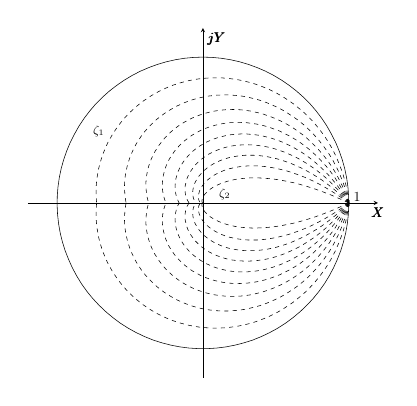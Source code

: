 % This file was created by matlab2tikz.
%
%The latest updates can be retrieved from
%  http://www.mathworks.com/matlabcentral/fileexchange/22022-matlab2tikz-matlab2tikz
%where you can also make suggestions and rate matlab2tikz.
%
\begin{tikzpicture}[scale = 0.5]

\begin{axis}[%
  axis lines=center,
  width=3.5in,
  height=3.5in,
  scale only axis,
  xmin=-1.2,
  xmax=1.2,
  ymin=-1.2,
  ymax=1.2,
  xtick={1},
  ytick=\empty,
  %xticklabels={},
  xticklabel style={anchor=south west},
  x label style={anchor=north},
  xlabel={$\pmb{X}$},
  ylabel={$\pmb{jY}$}
]
\addplot [color=black, forget plot]
  table[row sep=crcr]{%
0	1\\
0.063	0.998\\
0.127	0.992\\
0.189	0.982\\
0.251	0.968\\
0.312	0.95\\
0.372	0.928\\
0.43	0.903\\
0.486	0.874\\
0.541	0.841\\
0.593	0.805\\
0.643	0.766\\
0.69	0.724\\
0.735	0.679\\
0.776	0.631\\
0.815	0.58\\
0.85	0.527\\
0.881	0.472\\
0.91	0.415\\
0.934	0.357\\
0.955	0.297\\
0.972	0.236\\
0.985	0.174\\
0.994	0.111\\
0.999	0.048\\
1.0	-0.016\\
0.997	-0.079\\
0.99	-0.142\\
0.979	-0.205\\
0.964	-0.266\\
0.945	-0.327\\
0.922	-0.386\\
0.896	-0.444\\
0.866	-0.5\\
0.833	-0.554\\
0.796	-0.606\\
0.756	-0.655\\
0.713	-0.701\\
0.667	-0.745\\
0.618	-0.786\\
0.567	-0.824\\
0.514	-0.858\\
0.458	-0.889\\
0.401	-0.916\\
0.342	-0.94\\
0.282	-0.959\\
0.22	-0.975\\
0.158	-0.987\\
0.095	-0.995\\
0.032	-0.999\\
-0.032	-0.999\\
-0.095	-0.995\\
-0.158	-0.987\\
-0.22	-0.975\\
-0.282	-0.959\\
-0.342	-0.94\\
-0.401	-0.916\\
-0.458	-0.889\\
-0.514	-0.858\\
-0.567	-0.824\\
-0.618	-0.786\\
-0.667	-0.745\\
-0.713	-0.701\\
-0.756	-0.655\\
-0.796	-0.606\\
-0.833	-0.554\\
-0.866	-0.5\\
-0.896	-0.444\\
-0.922	-0.386\\
-0.945	-0.327\\
-0.964	-0.266\\
-0.979	-0.205\\
-0.99	-0.142\\
-0.997	-0.079\\
-1.0	-0.016\\
-0.999	0.048\\
-0.994	0.111\\
-0.985	0.174\\
-0.972	0.236\\
-0.955	0.297\\
-0.934	0.357\\
-0.91	0.415\\
-0.881	0.472\\
-0.85	0.527\\
-0.815	0.58\\
-0.776	0.631\\
-0.735	0.679\\
-0.69	0.724\\
-0.643	0.766\\
-0.593	0.805\\
-0.541	0.841\\
-0.486	0.874\\
-0.43	0.903\\
-0.372	0.928\\
-0.312	0.95\\
-0.251	0.968\\
-0.189	0.982\\
-0.127	0.992\\
-0.063	0.998\\
-2.449e-16	1\\
};
\addplot [color=black, dashed, forget plot]
  table[row sep=crcr]{%
1	0\\
0.996	0.031\\
0.992	0.062\\
0.986	0.093\\
0.98	0.124\\
0.972	0.154\\
0.964	0.184\\
0.955	0.213\\
0.944	0.242\\
0.933	0.271\\
0.921	0.299\\
0.909	0.327\\
0.895	0.354\\
0.881	0.381\\
0.866	0.407\\
0.85	0.433\\
0.833	0.458\\
0.816	0.482\\
0.798	0.506\\
0.779	0.529\\
0.76	0.552\\
0.739	0.574\\
0.719	0.595\\
0.698	0.615\\
0.676	0.635\\
0.653	0.653\\
0.631	0.672\\
0.607	0.689\\
0.583	0.705\\
0.559	0.721\\
0.535	0.736\\
0.51	0.75\\
0.484	0.763\\
0.459	0.776\\
0.433	0.787\\
0.406	0.798\\
0.38	0.808\\
0.353	0.817\\
0.327	0.825\\
0.299	0.832\\
0.272	0.838\\
0.245	0.844\\
0.218	0.848\\
0.19	0.852\\
0.163	0.855\\
0.136	0.857\\
0.108	0.858\\
0.081	0.858\\
0.054	0.858\\
0.027	0.856\\
5.229e-17	0.854\\
-0.027	0.851\\
-0.053	0.847\\
-0.08	0.842\\
-0.106	0.837\\
-0.131	0.83\\
-0.157	0.823\\
-0.182	0.815\\
-0.207	0.807\\
-0.232	0.797\\
-0.256	0.787\\
-0.279	0.776\\
-0.303	0.764\\
-0.326	0.752\\
-0.348	0.739\\
-0.37	0.726\\
-0.391	0.711\\
-0.412	0.697\\
-0.432	0.681\\
-0.452	0.665\\
-0.471	0.649\\
-0.49	0.631\\
-0.508	0.614\\
-0.525	0.596\\
-0.542	0.577\\
-0.558	0.558\\
-0.573	0.539\\
-0.588	0.519\\
-0.602	0.498\\
-0.616	0.478\\
-0.628	0.457\\
-0.64	0.435\\
-0.652	0.414\\
-0.662	0.392\\
-0.672	0.37\\
-0.681	0.347\\
-0.69	0.325\\
-0.697	0.302\\
-0.704	0.279\\
-0.71	0.256\\
-0.716	0.233\\
-0.72	0.209\\
-0.724	0.186\\
-0.728	0.163\\
-0.73	0.139\\
-0.732	0.116\\
-0.733	0.093\\
-0.733	0.069\\
-0.732	0.046\\
-0.731	0.023\\
-0.729	8.931e-17\\
};
\addplot [color=black, dashed, forget plot]
  table[row sep=crcr]{%
1	-0\\
0.996	-0.031\\
0.992	-0.062\\
0.986	-0.093\\
0.98	-0.124\\
0.972	-0.154\\
0.964	-0.184\\
0.955	-0.213\\
0.944	-0.242\\
0.933	-0.271\\
0.921	-0.299\\
0.909	-0.327\\
0.895	-0.354\\
0.881	-0.381\\
0.866	-0.407\\
0.85	-0.433\\
0.833	-0.458\\
0.816	-0.482\\
0.798	-0.506\\
0.779	-0.529\\
0.76	-0.552\\
0.739	-0.574\\
0.719	-0.595\\
0.698	-0.615\\
0.676	-0.635\\
0.653	-0.653\\
0.631	-0.672\\
0.607	-0.689\\
0.583	-0.705\\
0.559	-0.721\\
0.535	-0.736\\
0.51	-0.75\\
0.484	-0.763\\
0.459	-0.776\\
0.433	-0.787\\
0.406	-0.798\\
0.38	-0.808\\
0.353	-0.817\\
0.327	-0.825\\
0.299	-0.832\\
0.272	-0.838\\
0.245	-0.844\\
0.218	-0.848\\
0.19	-0.852\\
0.163	-0.855\\
0.136	-0.857\\
0.108	-0.858\\
0.081	-0.858\\
0.054	-0.858\\
0.027	-0.856\\
5.229e-17	-0.854\\
-0.027	-0.851\\
-0.053	-0.847\\
-0.08	-0.842\\
-0.106	-0.837\\
-0.131	-0.83\\
-0.157	-0.823\\
-0.182	-0.815\\
-0.207	-0.807\\
-0.232	-0.797\\
-0.256	-0.787\\
-0.279	-0.776\\
-0.303	-0.764\\
-0.326	-0.752\\
-0.348	-0.739\\
-0.37	-0.726\\
-0.391	-0.711\\
-0.412	-0.697\\
-0.432	-0.681\\
-0.452	-0.665\\
-0.471	-0.649\\
-0.49	-0.631\\
-0.508	-0.614\\
-0.525	-0.596\\
-0.542	-0.577\\
-0.558	-0.558\\
-0.573	-0.539\\
-0.588	-0.519\\
-0.602	-0.498\\
-0.616	-0.478\\
-0.628	-0.457\\
-0.64	-0.435\\
-0.652	-0.414\\
-0.662	-0.392\\
-0.672	-0.37\\
-0.681	-0.347\\
-0.69	-0.325\\
-0.697	-0.302\\
-0.704	-0.279\\
-0.71	-0.256\\
-0.716	-0.233\\
-0.72	-0.209\\
-0.724	-0.186\\
-0.728	-0.163\\
-0.73	-0.139\\
-0.732	-0.116\\
-0.733	-0.093\\
-0.733	-0.069\\
-0.732	-0.046\\
-0.731	-0.023\\
-0.729	-8.931e-17\\
};
\addplot [color=black, dashed, forget plot]
  table[row sep=crcr]{%
1	0\\
0.993	0.031\\
0.985	0.062\\
0.977	0.092\\
0.967	0.122\\
0.957	0.151\\
0.945	0.18\\
0.933	0.209\\
0.92	0.236\\
0.906	0.263\\
0.892	0.29\\
0.877	0.316\\
0.861	0.341\\
0.844	0.365\\
0.827	0.389\\
0.809	0.412\\
0.791	0.435\\
0.772	0.456\\
0.752	0.477\\
0.732	0.498\\
0.712	0.517\\
0.691	0.536\\
0.669	0.554\\
0.647	0.571\\
0.625	0.587\\
0.602	0.602\\
0.579	0.617\\
0.556	0.631\\
0.533	0.644\\
0.509	0.656\\
0.485	0.667\\
0.461	0.678\\
0.436	0.688\\
0.412	0.697\\
0.387	0.705\\
0.363	0.712\\
0.338	0.718\\
0.313	0.724\\
0.289	0.729\\
0.264	0.733\\
0.239	0.736\\
0.214	0.738\\
0.19	0.74\\
0.166	0.741\\
0.141	0.741\\
0.117	0.74\\
0.093	0.739\\
0.07	0.736\\
0.046	0.734\\
0.023	0.73\\
4.444e-17	0.726\\
-0.023	0.721\\
-0.045	0.715\\
-0.067	0.709\\
-0.089	0.702\\
-0.11	0.694\\
-0.131	0.686\\
-0.151	0.677\\
-0.171	0.668\\
-0.191	0.658\\
-0.21	0.647\\
-0.229	0.636\\
-0.247	0.625\\
-0.265	0.613\\
-0.282	0.6\\
-0.299	0.587\\
-0.316	0.574\\
-0.331	0.56\\
-0.346	0.546\\
-0.361	0.531\\
-0.375	0.516\\
-0.389	0.501\\
-0.402	0.486\\
-0.414	0.47\\
-0.426	0.454\\
-0.437	0.437\\
-0.448	0.42\\
-0.458	0.404\\
-0.467	0.387\\
-0.476	0.369\\
-0.484	0.352\\
-0.492	0.334\\
-0.499	0.317\\
-0.505	0.299\\
-0.511	0.281\\
-0.517	0.263\\
-0.521	0.245\\
-0.525	0.227\\
-0.529	0.209\\
-0.532	0.191\\
-0.534	0.174\\
-0.536	0.156\\
-0.537	0.138\\
-0.538	0.12\\
-0.538	0.103\\
-0.537	0.085\\
-0.536	0.068\\
-0.534	0.051\\
-0.532	0.033\\
-0.53	0.017\\
-0.527	6.449e-17\\
};
\addplot [color=black, dashed, forget plot]
  table[row sep=crcr]{%
1	-0\\
0.993	-0.031\\
0.985	-0.062\\
0.977	-0.092\\
0.967	-0.122\\
0.957	-0.151\\
0.945	-0.18\\
0.933	-0.209\\
0.92	-0.236\\
0.906	-0.263\\
0.892	-0.29\\
0.877	-0.316\\
0.861	-0.341\\
0.844	-0.365\\
0.827	-0.389\\
0.809	-0.412\\
0.791	-0.435\\
0.772	-0.456\\
0.752	-0.477\\
0.732	-0.498\\
0.712	-0.517\\
0.691	-0.536\\
0.669	-0.554\\
0.647	-0.571\\
0.625	-0.587\\
0.602	-0.602\\
0.579	-0.617\\
0.556	-0.631\\
0.533	-0.644\\
0.509	-0.656\\
0.485	-0.667\\
0.461	-0.678\\
0.436	-0.688\\
0.412	-0.697\\
0.387	-0.705\\
0.363	-0.712\\
0.338	-0.718\\
0.313	-0.724\\
0.289	-0.729\\
0.264	-0.733\\
0.239	-0.736\\
0.214	-0.738\\
0.19	-0.74\\
0.166	-0.741\\
0.141	-0.741\\
0.117	-0.74\\
0.093	-0.739\\
0.07	-0.736\\
0.046	-0.734\\
0.023	-0.73\\
4.444e-17	-0.726\\
-0.023	-0.721\\
-0.045	-0.715\\
-0.067	-0.709\\
-0.089	-0.702\\
-0.11	-0.694\\
-0.131	-0.686\\
-0.151	-0.677\\
-0.171	-0.668\\
-0.191	-0.658\\
-0.21	-0.647\\
-0.229	-0.636\\
-0.247	-0.625\\
-0.265	-0.613\\
-0.282	-0.6\\
-0.299	-0.587\\
-0.316	-0.574\\
-0.331	-0.56\\
-0.346	-0.546\\
-0.361	-0.531\\
-0.375	-0.516\\
-0.389	-0.501\\
-0.402	-0.486\\
-0.414	-0.47\\
-0.426	-0.454\\
-0.437	-0.437\\
-0.448	-0.42\\
-0.458	-0.404\\
-0.467	-0.387\\
-0.476	-0.369\\
-0.484	-0.352\\
-0.492	-0.334\\
-0.499	-0.317\\
-0.505	-0.299\\
-0.511	-0.281\\
-0.517	-0.263\\
-0.521	-0.245\\
-0.525	-0.227\\
-0.529	-0.209\\
-0.532	-0.191\\
-0.534	-0.174\\
-0.536	-0.156\\
-0.537	-0.138\\
-0.538	-0.12\\
-0.538	-0.103\\
-0.537	-0.085\\
-0.536	-0.068\\
-0.534	-0.051\\
-0.532	-0.033\\
-0.53	-0.017\\
-0.527	-6.449e-17\\
};
\addplot [color=black, dashed, forget plot]
  table[row sep=crcr]{%
1	0\\
0.99	0.031\\
0.978	0.062\\
0.966	0.091\\
0.954	0.12\\
0.94	0.149\\
0.926	0.177\\
0.911	0.204\\
0.895	0.23\\
0.879	0.255\\
0.862	0.28\\
0.844	0.304\\
0.826	0.327\\
0.807	0.349\\
0.788	0.371\\
0.768	0.391\\
0.748	0.411\\
0.728	0.43\\
0.707	0.449\\
0.686	0.466\\
0.664	0.482\\
0.642	0.498\\
0.62	0.513\\
0.598	0.527\\
0.575	0.54\\
0.552	0.552\\
0.529	0.564\\
0.506	0.574\\
0.483	0.584\\
0.46	0.593\\
0.437	0.601\\
0.414	0.609\\
0.391	0.615\\
0.367	0.621\\
0.344	0.626\\
0.321	0.631\\
0.298	0.634\\
0.276	0.637\\
0.253	0.639\\
0.23	0.64\\
0.208	0.641\\
0.186	0.64\\
0.164	0.64\\
0.143	0.638\\
0.121	0.636\\
0.1	0.633\\
0.08	0.63\\
0.059	0.626\\
0.039	0.621\\
0.019	0.616\\
3.736e-17	0.61\\
-0.019	0.604\\
-0.038	0.597\\
-0.056	0.59\\
-0.074	0.582\\
-0.091	0.574\\
-0.108	0.565\\
-0.124	0.556\\
-0.14	0.546\\
-0.156	0.536\\
-0.171	0.526\\
-0.185	0.515\\
-0.2	0.504\\
-0.213	0.493\\
-0.226	0.481\\
-0.239	0.469\\
-0.251	0.457\\
-0.263	0.444\\
-0.274	0.431\\
-0.284	0.418\\
-0.294	0.405\\
-0.304	0.392\\
-0.313	0.378\\
-0.321	0.365\\
-0.33	0.351\\
-0.337	0.337\\
-0.344	0.323\\
-0.351	0.309\\
-0.357	0.295\\
-0.362	0.281\\
-0.367	0.267\\
-0.372	0.252\\
-0.376	0.238\\
-0.379	0.224\\
-0.382	0.21\\
-0.385	0.196\\
-0.387	0.182\\
-0.389	0.168\\
-0.39	0.154\\
-0.391	0.141\\
-0.391	0.127\\
-0.391	0.114\\
-0.39	0.1\\
-0.389	0.087\\
-0.388	0.074\\
-0.386	0.061\\
-0.384	0.049\\
-0.382	0.036\\
-0.379	0.024\\
-0.376	0.012\\
-0.372	4.56e-17\\
};
\addplot [color=black, dashed, forget plot]
  table[row sep=crcr]{%
1	-0\\
0.99	-0.031\\
0.978	-0.062\\
0.966	-0.091\\
0.954	-0.12\\
0.94	-0.149\\
0.926	-0.177\\
0.911	-0.204\\
0.895	-0.23\\
0.879	-0.255\\
0.862	-0.28\\
0.844	-0.304\\
0.826	-0.327\\
0.807	-0.349\\
0.788	-0.371\\
0.768	-0.391\\
0.748	-0.411\\
0.728	-0.43\\
0.707	-0.449\\
0.686	-0.466\\
0.664	-0.482\\
0.642	-0.498\\
0.62	-0.513\\
0.598	-0.527\\
0.575	-0.54\\
0.552	-0.552\\
0.529	-0.564\\
0.506	-0.574\\
0.483	-0.584\\
0.46	-0.593\\
0.437	-0.601\\
0.414	-0.609\\
0.391	-0.615\\
0.367	-0.621\\
0.344	-0.626\\
0.321	-0.631\\
0.298	-0.634\\
0.276	-0.637\\
0.253	-0.639\\
0.23	-0.64\\
0.208	-0.641\\
0.186	-0.64\\
0.164	-0.64\\
0.143	-0.638\\
0.121	-0.636\\
0.1	-0.633\\
0.08	-0.63\\
0.059	-0.626\\
0.039	-0.621\\
0.019	-0.616\\
3.736e-17	-0.61\\
-0.019	-0.604\\
-0.038	-0.597\\
-0.056	-0.59\\
-0.074	-0.582\\
-0.091	-0.574\\
-0.108	-0.565\\
-0.124	-0.556\\
-0.14	-0.546\\
-0.156	-0.536\\
-0.171	-0.526\\
-0.185	-0.515\\
-0.2	-0.504\\
-0.213	-0.493\\
-0.226	-0.481\\
-0.239	-0.469\\
-0.251	-0.457\\
-0.263	-0.444\\
-0.274	-0.431\\
-0.284	-0.418\\
-0.294	-0.405\\
-0.304	-0.392\\
-0.313	-0.378\\
-0.321	-0.365\\
-0.33	-0.351\\
-0.337	-0.337\\
-0.344	-0.323\\
-0.351	-0.309\\
-0.357	-0.295\\
-0.362	-0.281\\
-0.367	-0.267\\
-0.372	-0.252\\
-0.376	-0.238\\
-0.379	-0.224\\
-0.382	-0.21\\
-0.385	-0.196\\
-0.387	-0.182\\
-0.389	-0.168\\
-0.39	-0.154\\
-0.391	-0.141\\
-0.391	-0.127\\
-0.391	-0.114\\
-0.39	-0.1\\
-0.389	-0.087\\
-0.388	-0.074\\
-0.386	-0.061\\
-0.384	-0.049\\
-0.382	-0.036\\
-0.379	-0.024\\
-0.376	-0.012\\
-0.372	-4.56e-17\\
};
\addplot [color=black, dashed, forget plot]
  table[row sep=crcr]{%
1	0\\
0.986	0.031\\
0.971	0.061\\
0.955	0.09\\
0.939	0.119\\
0.922	0.146\\
0.905	0.173\\
0.887	0.198\\
0.868	0.223\\
0.849	0.247\\
0.829	0.269\\
0.809	0.291\\
0.789	0.312\\
0.768	0.332\\
0.747	0.351\\
0.725	0.37\\
0.704	0.387\\
0.682	0.403\\
0.66	0.419\\
0.637	0.433\\
0.615	0.447\\
0.592	0.46\\
0.57	0.471\\
0.547	0.482\\
0.525	0.493\\
0.502	0.502\\
0.479	0.51\\
0.457	0.518\\
0.434	0.525\\
0.412	0.531\\
0.39	0.536\\
0.367	0.541\\
0.346	0.544\\
0.324	0.547\\
0.302	0.55\\
0.281	0.551\\
0.26	0.552\\
0.239	0.553\\
0.219	0.552\\
0.198	0.551\\
0.179	0.55\\
0.159	0.547\\
0.14	0.545\\
0.121	0.541\\
0.102	0.537\\
0.084	0.533\\
0.067	0.528\\
0.049	0.523\\
0.033	0.517\\
0.016	0.511\\
3.085e-17	0.504\\
-0.016	0.497\\
-0.031	0.489\\
-0.046	0.481\\
-0.06	0.473\\
-0.074	0.465\\
-0.087	0.456\\
-0.1	0.447\\
-0.112	0.437\\
-0.124	0.428\\
-0.136	0.418\\
-0.147	0.408\\
-0.157	0.397\\
-0.167	0.387\\
-0.177	0.376\\
-0.186	0.365\\
-0.195	0.355\\
-0.203	0.343\\
-0.211	0.332\\
-0.218	0.321\\
-0.225	0.31\\
-0.232	0.298\\
-0.238	0.287\\
-0.243	0.276\\
-0.248	0.264\\
-0.253	0.253\\
-0.257	0.241\\
-0.261	0.23\\
-0.264	0.219\\
-0.267	0.207\\
-0.27	0.196\\
-0.272	0.185\\
-0.274	0.174\\
-0.276	0.163\\
-0.277	0.152\\
-0.278	0.142\\
-0.278	0.131\\
-0.278	0.12\\
-0.278	0.11\\
-0.278	0.1\\
-0.277	0.09\\
-0.276	0.08\\
-0.274	0.07\\
-0.273	0.061\\
-0.271	0.052\\
-0.268	0.043\\
-0.266	0.034\\
-0.263	0.025\\
-0.26	0.016\\
-0.257	0.008\\
-0.254	3.108e-17\\
};
\addplot [color=black, dashed, forget plot]
  table[row sep=crcr]{%
1	-0\\
0.986	-0.031\\
0.971	-0.061\\
0.955	-0.09\\
0.939	-0.119\\
0.922	-0.146\\
0.905	-0.173\\
0.887	-0.198\\
0.868	-0.223\\
0.849	-0.247\\
0.829	-0.269\\
0.809	-0.291\\
0.789	-0.312\\
0.768	-0.332\\
0.747	-0.351\\
0.725	-0.37\\
0.704	-0.387\\
0.682	-0.403\\
0.66	-0.419\\
0.637	-0.433\\
0.615	-0.447\\
0.592	-0.46\\
0.57	-0.471\\
0.547	-0.482\\
0.525	-0.493\\
0.502	-0.502\\
0.479	-0.51\\
0.457	-0.518\\
0.434	-0.525\\
0.412	-0.531\\
0.39	-0.536\\
0.367	-0.541\\
0.346	-0.544\\
0.324	-0.547\\
0.302	-0.55\\
0.281	-0.551\\
0.26	-0.552\\
0.239	-0.553\\
0.219	-0.552\\
0.198	-0.551\\
0.179	-0.55\\
0.159	-0.547\\
0.14	-0.545\\
0.121	-0.541\\
0.102	-0.537\\
0.084	-0.533\\
0.067	-0.528\\
0.049	-0.523\\
0.033	-0.517\\
0.016	-0.511\\
3.085e-17	-0.504\\
-0.016	-0.497\\
-0.031	-0.489\\
-0.046	-0.481\\
-0.06	-0.473\\
-0.074	-0.465\\
-0.087	-0.456\\
-0.1	-0.447\\
-0.112	-0.437\\
-0.124	-0.428\\
-0.136	-0.418\\
-0.147	-0.408\\
-0.157	-0.397\\
-0.167	-0.387\\
-0.177	-0.376\\
-0.186	-0.365\\
-0.195	-0.355\\
-0.203	-0.343\\
-0.211	-0.332\\
-0.218	-0.321\\
-0.225	-0.31\\
-0.232	-0.298\\
-0.238	-0.287\\
-0.243	-0.276\\
-0.248	-0.264\\
-0.253	-0.253\\
-0.257	-0.241\\
-0.261	-0.23\\
-0.264	-0.219\\
-0.267	-0.207\\
-0.27	-0.196\\
-0.272	-0.185\\
-0.274	-0.174\\
-0.276	-0.163\\
-0.277	-0.152\\
-0.278	-0.142\\
-0.278	-0.131\\
-0.278	-0.12\\
-0.278	-0.11\\
-0.278	-0.1\\
-0.277	-0.09\\
-0.276	-0.08\\
-0.274	-0.07\\
-0.273	-0.061\\
-0.271	-0.052\\
-0.268	-0.043\\
-0.266	-0.034\\
-0.263	-0.025\\
-0.26	-0.016\\
-0.257	-0.008\\
-0.254	-3.108e-17\\
};
\addplot [color=black, dashed, forget plot]
  table[row sep=crcr]{%
1	0\\
0.982	0.031\\
0.962	0.061\\
0.943	0.089\\
0.923	0.117\\
0.902	0.143\\
0.881	0.168\\
0.86	0.192\\
0.838	0.215\\
0.816	0.237\\
0.793	0.258\\
0.771	0.277\\
0.748	0.296\\
0.725	0.314\\
0.702	0.33\\
0.679	0.346\\
0.656	0.36\\
0.632	0.374\\
0.609	0.387\\
0.586	0.398\\
0.563	0.409\\
0.54	0.419\\
0.517	0.428\\
0.494	0.436\\
0.472	0.443\\
0.449	0.449\\
0.427	0.455\\
0.405	0.46\\
0.384	0.464\\
0.362	0.467\\
0.341	0.47\\
0.32	0.471\\
0.3	0.473\\
0.28	0.473\\
0.26	0.473\\
0.241	0.472\\
0.222	0.471\\
0.203	0.469\\
0.185	0.467\\
0.167	0.464\\
0.15	0.46\\
0.133	0.456\\
0.116	0.452\\
0.1	0.447\\
0.084	0.442\\
0.069	0.437\\
0.054	0.431\\
0.04	0.424\\
0.026	0.418\\
0.013	0.411\\
2.472e-17	0.404\\
-0.012	0.396\\
-0.024	0.389\\
-0.036	0.381\\
-0.047	0.373\\
-0.058	0.364\\
-0.068	0.356\\
-0.078	0.347\\
-0.087	0.338\\
-0.096	0.329\\
-0.104	0.32\\
-0.112	0.311\\
-0.12	0.302\\
-0.127	0.293\\
-0.133	0.283\\
-0.14	0.274\\
-0.146	0.265\\
-0.151	0.255\\
-0.156	0.246\\
-0.161	0.237\\
-0.165	0.227\\
-0.169	0.218\\
-0.173	0.209\\
-0.176	0.2\\
-0.179	0.19\\
-0.181	0.181\\
-0.184	0.172\\
-0.186	0.164\\
-0.187	0.155\\
-0.189	0.146\\
-0.19	0.138\\
-0.19	0.129\\
-0.191	0.121\\
-0.191	0.113\\
-0.191	0.105\\
-0.191	0.097\\
-0.19	0.089\\
-0.189	0.082\\
-0.188	0.075\\
-0.187	0.067\\
-0.186	0.06\\
-0.184	0.054\\
-0.183	0.047\\
-0.181	0.04\\
-0.179	0.034\\
-0.176	0.028\\
-0.174	0.022\\
-0.171	0.016\\
-0.169	0.011\\
-0.166	0.005\\
-0.163	1.997e-17\\
};
\addplot [color=black, dashed, forget plot]
  table[row sep=crcr]{%
1	-0\\
0.982	-0.031\\
0.962	-0.061\\
0.943	-0.089\\
0.923	-0.117\\
0.902	-0.143\\
0.881	-0.168\\
0.86	-0.192\\
0.838	-0.215\\
0.816	-0.237\\
0.793	-0.258\\
0.771	-0.277\\
0.748	-0.296\\
0.725	-0.314\\
0.702	-0.33\\
0.679	-0.346\\
0.656	-0.36\\
0.632	-0.374\\
0.609	-0.387\\
0.586	-0.398\\
0.563	-0.409\\
0.54	-0.419\\
0.517	-0.428\\
0.494	-0.436\\
0.472	-0.443\\
0.449	-0.449\\
0.427	-0.455\\
0.405	-0.46\\
0.384	-0.464\\
0.362	-0.467\\
0.341	-0.47\\
0.32	-0.471\\
0.3	-0.473\\
0.28	-0.473\\
0.26	-0.473\\
0.241	-0.472\\
0.222	-0.471\\
0.203	-0.469\\
0.185	-0.467\\
0.167	-0.464\\
0.15	-0.46\\
0.133	-0.456\\
0.116	-0.452\\
0.1	-0.447\\
0.084	-0.442\\
0.069	-0.437\\
0.054	-0.431\\
0.04	-0.424\\
0.026	-0.418\\
0.013	-0.411\\
2.472e-17	-0.404\\
-0.012	-0.396\\
-0.024	-0.389\\
-0.036	-0.381\\
-0.047	-0.373\\
-0.058	-0.364\\
-0.068	-0.356\\
-0.078	-0.347\\
-0.087	-0.338\\
-0.096	-0.329\\
-0.104	-0.32\\
-0.112	-0.311\\
-0.12	-0.302\\
-0.127	-0.293\\
-0.133	-0.283\\
-0.14	-0.274\\
-0.146	-0.265\\
-0.151	-0.255\\
-0.156	-0.246\\
-0.161	-0.237\\
-0.165	-0.227\\
-0.169	-0.218\\
-0.173	-0.209\\
-0.176	-0.2\\
-0.179	-0.19\\
-0.181	-0.181\\
-0.184	-0.172\\
-0.186	-0.164\\
-0.187	-0.155\\
-0.189	-0.146\\
-0.19	-0.138\\
-0.19	-0.129\\
-0.191	-0.121\\
-0.191	-0.113\\
-0.191	-0.105\\
-0.191	-0.097\\
-0.19	-0.089\\
-0.189	-0.082\\
-0.188	-0.075\\
-0.187	-0.067\\
-0.186	-0.06\\
-0.184	-0.054\\
-0.183	-0.047\\
-0.181	-0.04\\
-0.179	-0.034\\
-0.176	-0.028\\
-0.174	-0.022\\
-0.171	-0.016\\
-0.169	-0.011\\
-0.166	-0.005\\
-0.163	-1.997e-17\\
};
\addplot [color=black, dashed, forget plot]
  table[row sep=crcr]{%
1	0\\
0.976	0.031\\
0.952	0.06\\
0.928	0.088\\
0.903	0.114\\
0.878	0.139\\
0.853	0.163\\
0.828	0.185\\
0.802	0.206\\
0.777	0.226\\
0.751	0.244\\
0.726	0.261\\
0.701	0.277\\
0.676	0.292\\
0.651	0.306\\
0.626	0.319\\
0.601	0.33\\
0.577	0.341\\
0.552	0.351\\
0.529	0.359\\
0.505	0.367\\
0.482	0.374\\
0.459	0.38\\
0.436	0.385\\
0.414	0.389\\
0.392	0.392\\
0.371	0.395\\
0.35	0.397\\
0.33	0.398\\
0.309	0.399\\
0.29	0.399\\
0.271	0.398\\
0.252	0.397\\
0.234	0.396\\
0.216	0.393\\
0.199	0.391\\
0.182	0.387\\
0.166	0.384\\
0.15	0.38\\
0.135	0.375\\
0.12	0.371\\
0.106	0.365\\
0.092	0.36\\
0.079	0.354\\
0.066	0.348\\
0.054	0.342\\
0.042	0.336\\
0.031	0.329\\
0.02	0.322\\
0.01	0.315\\
1.885e-17	0.308\\
-0.009	0.301\\
-0.018	0.293\\
-0.027	0.286\\
-0.035	0.278\\
-0.043	0.27\\
-0.05	0.263\\
-0.057	0.255\\
-0.063	0.247\\
-0.069	0.239\\
-0.075	0.231\\
-0.08	0.224\\
-0.085	0.216\\
-0.09	0.208\\
-0.094	0.2\\
-0.098	0.193\\
-0.102	0.185\\
-0.105	0.178\\
-0.108	0.17\\
-0.111	0.163\\
-0.113	0.155\\
-0.115	0.148\\
-0.117	0.141\\
-0.118	0.134\\
-0.12	0.127\\
-0.121	0.121\\
-0.122	0.114\\
-0.122	0.108\\
-0.123	0.101\\
-0.123	0.095\\
-0.123	0.089\\
-0.123	0.083\\
-0.122	0.078\\
-0.122	0.072\\
-0.121	0.067\\
-0.12	0.061\\
-0.119	0.056\\
-0.118	0.051\\
-0.117	0.046\\
-0.116	0.042\\
-0.114	0.037\\
-0.113	0.033\\
-0.111	0.028\\
-0.109	0.024\\
-0.107	0.02\\
-0.105	0.017\\
-0.103	0.013\\
-0.101	0.01\\
-0.099	0.006\\
-0.097	0.003\\
-0.095	1.161e-17\\
};
\addplot [color=black, dashed, forget plot]
  table[row sep=crcr]{%
1	-0\\
0.976	-0.031\\
0.952	-0.06\\
0.928	-0.088\\
0.903	-0.114\\
0.878	-0.139\\
0.853	-0.163\\
0.828	-0.185\\
0.802	-0.206\\
0.777	-0.226\\
0.751	-0.244\\
0.726	-0.261\\
0.701	-0.277\\
0.676	-0.292\\
0.651	-0.306\\
0.626	-0.319\\
0.601	-0.33\\
0.577	-0.341\\
0.552	-0.351\\
0.529	-0.359\\
0.505	-0.367\\
0.482	-0.374\\
0.459	-0.38\\
0.436	-0.385\\
0.414	-0.389\\
0.392	-0.392\\
0.371	-0.395\\
0.35	-0.397\\
0.33	-0.398\\
0.309	-0.399\\
0.29	-0.399\\
0.271	-0.398\\
0.252	-0.397\\
0.234	-0.396\\
0.216	-0.393\\
0.199	-0.391\\
0.182	-0.387\\
0.166	-0.384\\
0.15	-0.38\\
0.135	-0.375\\
0.12	-0.371\\
0.106	-0.365\\
0.092	-0.36\\
0.079	-0.354\\
0.066	-0.348\\
0.054	-0.342\\
0.042	-0.336\\
0.031	-0.329\\
0.02	-0.322\\
0.01	-0.315\\
1.885e-17	-0.308\\
-0.009	-0.301\\
-0.018	-0.293\\
-0.027	-0.286\\
-0.035	-0.278\\
-0.043	-0.27\\
-0.05	-0.263\\
-0.057	-0.255\\
-0.063	-0.247\\
-0.069	-0.239\\
-0.075	-0.231\\
-0.08	-0.224\\
-0.085	-0.216\\
-0.09	-0.208\\
-0.094	-0.2\\
-0.098	-0.193\\
-0.102	-0.185\\
-0.105	-0.178\\
-0.108	-0.17\\
-0.111	-0.163\\
-0.113	-0.155\\
-0.115	-0.148\\
-0.117	-0.141\\
-0.118	-0.134\\
-0.12	-0.127\\
-0.121	-0.121\\
-0.122	-0.114\\
-0.122	-0.108\\
-0.123	-0.101\\
-0.123	-0.095\\
-0.123	-0.089\\
-0.123	-0.083\\
-0.122	-0.078\\
-0.122	-0.072\\
-0.121	-0.067\\
-0.12	-0.061\\
-0.119	-0.056\\
-0.118	-0.051\\
-0.117	-0.046\\
-0.116	-0.042\\
-0.114	-0.037\\
-0.113	-0.033\\
-0.111	-0.028\\
-0.109	-0.024\\
-0.107	-0.02\\
-0.105	-0.017\\
-0.103	-0.013\\
-0.101	-0.01\\
-0.099	-0.006\\
-0.097	-0.003\\
-0.095	-1.161e-17\\
};
\addplot [color=black, dashed, forget plot]
  table[row sep=crcr]{%
1	0\\
0.969	0.03\\
0.938	0.059\\
0.908	0.086\\
0.877	0.111\\
0.847	0.134\\
0.817	0.156\\
0.787	0.176\\
0.757	0.194\\
0.728	0.211\\
0.699	0.227\\
0.671	0.241\\
0.643	0.254\\
0.615	0.266\\
0.588	0.277\\
0.561	0.286\\
0.535	0.294\\
0.51	0.302\\
0.485	0.308\\
0.461	0.313\\
0.437	0.318\\
0.414	0.321\\
0.391	0.324\\
0.369	0.326\\
0.348	0.327\\
0.327	0.327\\
0.307	0.327\\
0.288	0.327\\
0.269	0.325\\
0.251	0.324\\
0.233	0.321\\
0.216	0.318\\
0.2	0.315\\
0.184	0.312\\
0.169	0.308\\
0.155	0.303\\
0.141	0.299\\
0.127	0.294\\
0.114	0.289\\
0.102	0.283\\
0.09	0.278\\
0.079	0.272\\
0.068	0.266\\
0.058	0.26\\
0.048	0.253\\
0.039	0.247\\
0.03	0.241\\
0.022	0.234\\
0.014	0.228\\
0.007	0.221\\
1.313e-17	0.214\\
-0.007	0.208\\
-0.013	0.201\\
-0.018	0.195\\
-0.024	0.188\\
-0.029	0.182\\
-0.033	0.175\\
-0.038	0.169\\
-0.042	0.162\\
-0.045	0.156\\
-0.049	0.15\\
-0.052	0.144\\
-0.055	0.138\\
-0.057	0.132\\
-0.059	0.126\\
-0.061	0.12\\
-0.063	0.115\\
-0.065	0.109\\
-0.066	0.104\\
-0.067	0.099\\
-0.068	0.094\\
-0.069	0.089\\
-0.069	0.084\\
-0.07	0.079\\
-0.07	0.075\\
-0.07	0.07\\
-0.07	0.066\\
-0.07	0.062\\
-0.07	0.058\\
-0.069	0.054\\
-0.069	0.05\\
-0.068	0.046\\
-0.068	0.043\\
-0.067	0.04\\
-0.066	0.036\\
-0.065	0.033\\
-0.064	0.03\\
-0.063	0.027\\
-0.062	0.024\\
-0.061	0.022\\
-0.06	0.019\\
-0.058	0.017\\
-0.057	0.015\\
-0.056	0.012\\
-0.054	0.01\\
-0.053	0.008\\
-0.052	0.007\\
-0.05	0.005\\
-0.049	0.003\\
-0.047	0.001\\
-0.046	5.632e-18\\
};
\addplot [color=black, dashed, forget plot]
  table[row sep=crcr]{%
1	-0\\
0.969	-0.03\\
0.938	-0.059\\
0.908	-0.086\\
0.877	-0.111\\
0.847	-0.134\\
0.817	-0.156\\
0.787	-0.176\\
0.757	-0.194\\
0.728	-0.211\\
0.699	-0.227\\
0.671	-0.241\\
0.643	-0.254\\
0.615	-0.266\\
0.588	-0.277\\
0.561	-0.286\\
0.535	-0.294\\
0.51	-0.302\\
0.485	-0.308\\
0.461	-0.313\\
0.437	-0.318\\
0.414	-0.321\\
0.391	-0.324\\
0.369	-0.326\\
0.348	-0.327\\
0.327	-0.327\\
0.307	-0.327\\
0.288	-0.327\\
0.269	-0.325\\
0.251	-0.324\\
0.233	-0.321\\
0.216	-0.318\\
0.2	-0.315\\
0.184	-0.312\\
0.169	-0.308\\
0.155	-0.303\\
0.141	-0.299\\
0.127	-0.294\\
0.114	-0.289\\
0.102	-0.283\\
0.09	-0.278\\
0.079	-0.272\\
0.068	-0.266\\
0.058	-0.26\\
0.048	-0.253\\
0.039	-0.247\\
0.03	-0.241\\
0.022	-0.234\\
0.014	-0.228\\
0.007	-0.221\\
1.313e-17	-0.214\\
-0.007	-0.208\\
-0.013	-0.201\\
-0.018	-0.195\\
-0.024	-0.188\\
-0.029	-0.182\\
-0.033	-0.175\\
-0.038	-0.169\\
-0.042	-0.162\\
-0.045	-0.156\\
-0.049	-0.15\\
-0.052	-0.144\\
-0.055	-0.138\\
-0.057	-0.132\\
-0.059	-0.126\\
-0.061	-0.12\\
-0.063	-0.115\\
-0.065	-0.109\\
-0.066	-0.104\\
-0.067	-0.099\\
-0.068	-0.094\\
-0.069	-0.089\\
-0.069	-0.084\\
-0.07	-0.079\\
-0.07	-0.075\\
-0.07	-0.07\\
-0.07	-0.066\\
-0.07	-0.062\\
-0.07	-0.058\\
-0.069	-0.054\\
-0.069	-0.05\\
-0.068	-0.046\\
-0.068	-0.043\\
-0.067	-0.04\\
-0.066	-0.036\\
-0.065	-0.033\\
-0.064	-0.03\\
-0.063	-0.027\\
-0.062	-0.024\\
-0.061	-0.022\\
-0.06	-0.019\\
-0.058	-0.017\\
-0.057	-0.015\\
-0.056	-0.012\\
-0.054	-0.01\\
-0.053	-0.008\\
-0.052	-0.007\\
-0.05	-0.005\\
-0.049	-0.003\\
-0.047	-0.001\\
-0.046	-5.632e-18\\
};
\addplot [color=black, dashed, forget plot]
  table[row sep=crcr]{%
1	0\\
0.959	0.03\\
0.918	0.058\\
0.878	0.083\\
0.839	0.106\\
0.801	0.127\\
0.764	0.146\\
0.728	0.163\\
0.693	0.178\\
0.659	0.191\\
0.626	0.203\\
0.594	0.214\\
0.562	0.223\\
0.532	0.23\\
0.503	0.237\\
0.475	0.242\\
0.448	0.246\\
0.422	0.25\\
0.397	0.252\\
0.373	0.254\\
0.35	0.254\\
0.328	0.254\\
0.307	0.254\\
0.286	0.252\\
0.267	0.25\\
0.248	0.248\\
0.23	0.245\\
0.213	0.242\\
0.197	0.238\\
0.182	0.235\\
0.167	0.23\\
0.153	0.226\\
0.14	0.221\\
0.128	0.216\\
0.116	0.211\\
0.105	0.206\\
0.094	0.2\\
0.084	0.195\\
0.075	0.189\\
0.066	0.184\\
0.058	0.178\\
0.05	0.172\\
0.043	0.167\\
0.036	0.161\\
0.03	0.156\\
0.024	0.15\\
0.018	0.144\\
0.013	0.139\\
0.008	0.134\\
0.004	0.128\\
7.54e-18	0.123\\
-0.004	0.118\\
-0.007	0.113\\
-0.01	0.108\\
-0.013	0.103\\
-0.016	0.099\\
-0.018	0.094\\
-0.02	0.09\\
-0.022	0.085\\
-0.024	0.081\\
-0.025	0.077\\
-0.026	0.073\\
-0.027	0.069\\
-0.028	0.066\\
-0.029	0.062\\
-0.03	0.059\\
-0.03	0.055\\
-0.031	0.052\\
-0.031	0.049\\
-0.031	0.046\\
-0.031	0.043\\
-0.031	0.04\\
-0.031	0.038\\
-0.031	0.035\\
-0.031	0.033\\
-0.031	0.031\\
-0.03	0.028\\
-0.03	0.026\\
-0.029	0.024\\
-0.029	0.022\\
-0.028	0.021\\
-0.028	0.019\\
-0.027	0.017\\
-0.027	0.016\\
-0.026	0.014\\
-0.025	0.013\\
-0.025	0.012\\
-0.024	0.01\\
-0.023	0.009\\
-0.023	0.008\\
-0.022	0.007\\
-0.021	0.006\\
-0.021	0.005\\
-0.02	0.004\\
-0.019	0.004\\
-0.018	0.003\\
-0.018	0.002\\
-0.017	0.002\\
-0.016	0.001\\
-0.016	0.0\\
-0.015	1.857e-18\\
};
\addplot [color=black, dashed, forget plot]
  table[row sep=crcr]{%
1	-0\\
0.959	-0.03\\
0.918	-0.058\\
0.878	-0.083\\
0.839	-0.106\\
0.801	-0.127\\
0.764	-0.146\\
0.728	-0.163\\
0.693	-0.178\\
0.659	-0.191\\
0.626	-0.203\\
0.594	-0.214\\
0.562	-0.223\\
0.532	-0.23\\
0.503	-0.237\\
0.475	-0.242\\
0.448	-0.246\\
0.422	-0.25\\
0.397	-0.252\\
0.373	-0.254\\
0.35	-0.254\\
0.328	-0.254\\
0.307	-0.254\\
0.286	-0.252\\
0.267	-0.25\\
0.248	-0.248\\
0.23	-0.245\\
0.213	-0.242\\
0.197	-0.238\\
0.182	-0.235\\
0.167	-0.23\\
0.153	-0.226\\
0.14	-0.221\\
0.128	-0.216\\
0.116	-0.211\\
0.105	-0.206\\
0.094	-0.2\\
0.084	-0.195\\
0.075	-0.189\\
0.066	-0.184\\
0.058	-0.178\\
0.05	-0.172\\
0.043	-0.167\\
0.036	-0.161\\
0.03	-0.156\\
0.024	-0.15\\
0.018	-0.144\\
0.013	-0.139\\
0.008	-0.134\\
0.004	-0.128\\
7.54e-18	-0.123\\
-0.004	-0.118\\
-0.007	-0.113\\
-0.01	-0.108\\
-0.013	-0.103\\
-0.016	-0.099\\
-0.018	-0.094\\
-0.02	-0.09\\
-0.022	-0.085\\
-0.024	-0.081\\
-0.025	-0.077\\
-0.026	-0.073\\
-0.027	-0.069\\
-0.028	-0.066\\
-0.029	-0.062\\
-0.03	-0.059\\
-0.03	-0.055\\
-0.031	-0.052\\
-0.031	-0.049\\
-0.031	-0.046\\
-0.031	-0.043\\
-0.031	-0.04\\
-0.031	-0.038\\
-0.031	-0.035\\
-0.031	-0.033\\
-0.031	-0.031\\
-0.03	-0.028\\
-0.03	-0.026\\
-0.029	-0.024\\
-0.029	-0.022\\
-0.028	-0.021\\
-0.028	-0.019\\
-0.027	-0.017\\
-0.027	-0.016\\
-0.026	-0.014\\
-0.025	-0.013\\
-0.025	-0.012\\
-0.024	-0.01\\
-0.023	-0.009\\
-0.023	-0.008\\
-0.022	-0.007\\
-0.021	-0.006\\
-0.021	-0.005\\
-0.02	-0.004\\
-0.019	-0.004\\
-0.018	-0.003\\
-0.018	-0.002\\
-0.017	-0.002\\
-0.016	-0.001\\
-0.016	-0.0\\
-0.015	-1.857e-18\\
};
\addplot [color=black, dashed, forget plot]
  table[row sep=crcr]{%
1	0\\
0.937	0.029\\
0.877	0.055\\
0.82	0.077\\
0.765	0.097\\
0.714	0.113\\
0.666	0.127\\
0.62	0.139\\
0.576	0.148\\
0.536	0.156\\
0.497	0.162\\
0.461	0.166\\
0.427	0.169\\
0.395	0.171\\
0.365	0.172\\
0.337	0.172\\
0.31	0.171\\
0.286	0.169\\
0.263	0.167\\
0.241	0.164\\
0.221	0.161\\
0.202	0.157\\
0.185	0.153\\
0.169	0.149\\
0.154	0.144\\
0.14	0.14\\
0.127	0.135\\
0.115	0.13\\
0.104	0.125\\
0.093	0.12\\
0.084	0.116\\
0.075	0.111\\
0.067	0.106\\
0.06	0.101\\
0.053	0.097\\
0.047	0.092\\
0.041	0.088\\
0.036	0.083\\
0.031	0.079\\
0.027	0.075\\
0.023	0.071\\
0.02	0.067\\
0.016	0.064\\
0.013	0.06\\
0.011	0.057\\
0.008	0.053\\
0.006	0.05\\
0.004	0.047\\
0.003	0.044\\
0.001	0.042\\
2.39e-18	0.039\\
-0.001	0.037\\
-0.002	0.034\\
-0.003	0.032\\
-0.004	0.03\\
-0.004	0.028\\
-0.005	0.026\\
-0.005	0.024\\
-0.006	0.023\\
-0.006	0.021\\
-0.006	0.019\\
-0.006	0.018\\
-0.007	0.017\\
-0.007	0.015\\
-0.007	0.014\\
-0.007	0.013\\
-0.007	0.012\\
-0.007	0.011\\
-0.007	0.01\\
-0.006	0.009\\
-0.006	0.009\\
-0.006	0.008\\
-0.006	0.007\\
-0.006	0.007\\
-0.006	0.006\\
-0.005	0.005\\
-0.005	0.005\\
-0.005	0.004\\
-0.005	0.004\\
-0.005	0.004\\
-0.005	0.003\\
-0.004	0.003\\
-0.004	0.003\\
-0.004	0.002\\
-0.004	0.002\\
-0.004	0.002\\
-0.003	0.002\\
-0.003	0.001\\
-0.003	0.001\\
-0.003	0.001\\
-0.003	0.001\\
-0.003	0.001\\
-0.002	0.001\\
-0.002	0.001\\
-0.002	0.0\\
-0.002	0.0\\
-0.002	0.0\\
-0.002	0.0\\
-0.002	0.0\\
-0.002	5.107e-05\\
-0.002	1.866e-19\\
};
\addplot [color=black, dashed, forget plot]
  table[row sep=crcr]{%
1	-0\\
0.937	-0.029\\
0.877	-0.055\\
0.82	-0.077\\
0.765	-0.097\\
0.714	-0.113\\
0.666	-0.127\\
0.62	-0.139\\
0.576	-0.148\\
0.536	-0.156\\
0.497	-0.162\\
0.461	-0.166\\
0.427	-0.169\\
0.395	-0.171\\
0.365	-0.172\\
0.337	-0.172\\
0.31	-0.171\\
0.286	-0.169\\
0.263	-0.167\\
0.241	-0.164\\
0.221	-0.161\\
0.202	-0.157\\
0.185	-0.153\\
0.169	-0.149\\
0.154	-0.144\\
0.14	-0.14\\
0.127	-0.135\\
0.115	-0.13\\
0.104	-0.125\\
0.093	-0.12\\
0.084	-0.116\\
0.075	-0.111\\
0.067	-0.106\\
0.06	-0.101\\
0.053	-0.097\\
0.047	-0.092\\
0.041	-0.088\\
0.036	-0.083\\
0.031	-0.079\\
0.027	-0.075\\
0.023	-0.071\\
0.02	-0.067\\
0.016	-0.064\\
0.013	-0.06\\
0.011	-0.057\\
0.008	-0.053\\
0.006	-0.05\\
0.004	-0.047\\
0.003	-0.044\\
0.001	-0.042\\
2.39e-18	-0.039\\
-0.001	-0.037\\
-0.002	-0.034\\
-0.003	-0.032\\
-0.004	-0.03\\
-0.004	-0.028\\
-0.005	-0.026\\
-0.005	-0.024\\
-0.006	-0.023\\
-0.006	-0.021\\
-0.006	-0.019\\
-0.006	-0.018\\
-0.007	-0.017\\
-0.007	-0.015\\
-0.007	-0.014\\
-0.007	-0.013\\
-0.007	-0.012\\
-0.007	-0.011\\
-0.007	-0.01\\
-0.006	-0.009\\
-0.006	-0.009\\
-0.006	-0.008\\
-0.006	-0.007\\
-0.006	-0.007\\
-0.006	-0.006\\
-0.005	-0.005\\
-0.005	-0.005\\
-0.005	-0.004\\
-0.005	-0.004\\
-0.005	-0.004\\
-0.005	-0.003\\
-0.004	-0.003\\
-0.004	-0.003\\
-0.004	-0.002\\
-0.004	-0.002\\
-0.004	-0.002\\
-0.003	-0.002\\
-0.003	-0.001\\
-0.003	-0.001\\
-0.003	-0.001\\
-0.003	-0.001\\
-0.003	-0.001\\
-0.002	-0.001\\
-0.002	-0.001\\
-0.002	-0.0\\
-0.002	-0.0\\
-0.002	-0.0\\
-0.002	-0.0\\
-0.002	-0.0\\
-0.002	-5.107e-05\\
-0.002	-1.866e-19\\
};
\end{axis}

\draw (1.8,6) node[scale = 0.5, anchor=south] {\small $\zeta_1$};
\draw (5,4.4) node[scale = 0.5, anchor=south] {\small $\zeta_2$};

\end{tikzpicture}%